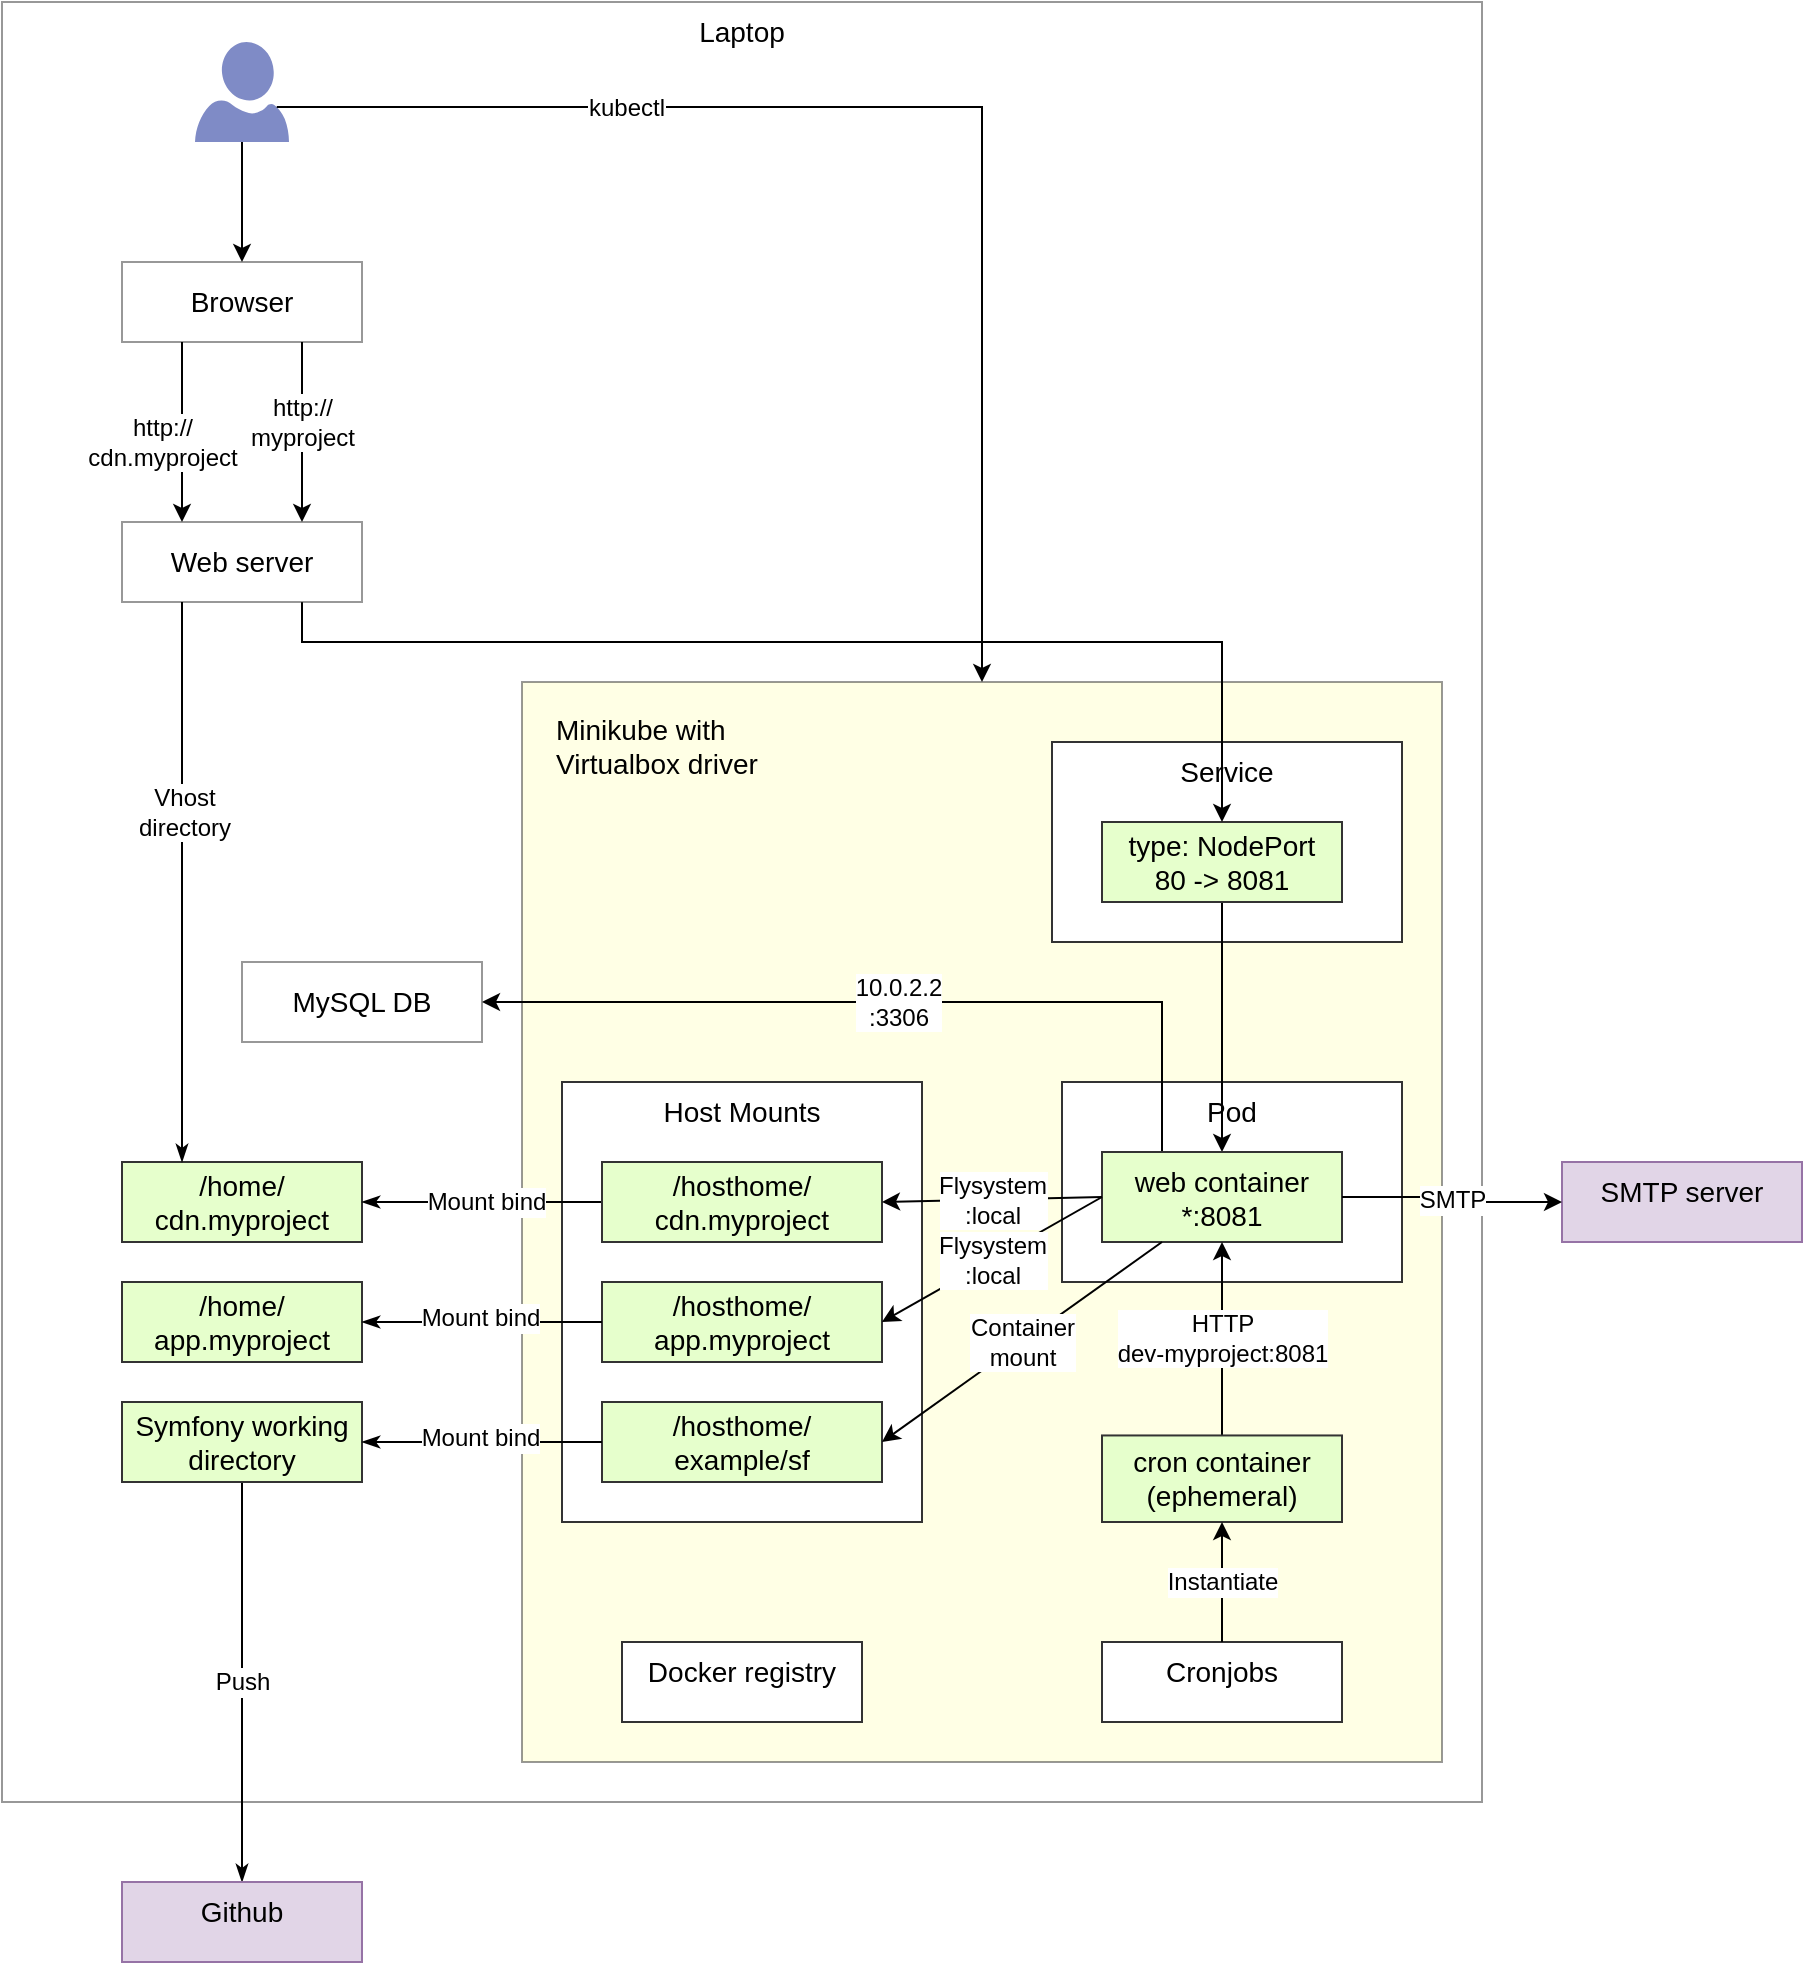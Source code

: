 <mxfile version="13.0.3" type="device" pages="2"><diagram id="CD-Oy-G3Dt3kh0KKEcMO" name="local"><mxGraphModel dx="1102" dy="1611" grid="1" gridSize="10" guides="1" tooltips="1" connect="1" arrows="1" fold="1" page="1" pageScale="1" pageWidth="1169" pageHeight="827" math="0" shadow="0"><root><mxCell id="0"/><mxCell id="1" parent="0"/><mxCell id="qI9795dB_ikiP3LkmKNr-8" value="Laptop" style="rounded=0;whiteSpace=wrap;html=1;strokeColor=#333333;fillColor=#ffffff;strokeWidth=1;verticalAlign=top;fontSize=14;opacity=50;" parent="1" vertex="1"><mxGeometry x="40" y="-200" width="740" height="900" as="geometry"/></mxCell><mxCell id="qI9795dB_ikiP3LkmKNr-9" value="Minikube with&lt;br&gt;Virtualbox driver" style="rounded=0;whiteSpace=wrap;html=1;strokeColor=#333333;strokeWidth=1;fillColor=#FFFFCC;fontSize=14;verticalAlign=top;opacity=50;align=left;spacingLeft=15;spacingTop=9;" parent="1" vertex="1"><mxGeometry x="300" y="140" width="460" height="540" as="geometry"/></mxCell><mxCell id="kAqQNJOQdbnC5wIId_yX-2" value="Cronjobs" style="rounded=0;whiteSpace=wrap;html=1;strokeColor=#333333;strokeWidth=1;fillColor=#ffffff;fontSize=14;verticalAlign=top;" parent="1" vertex="1"><mxGeometry x="590" y="620" width="120" height="40" as="geometry"/></mxCell><mxCell id="qI9795dB_ikiP3LkmKNr-2" value="" style="rounded=0;whiteSpace=wrap;html=1;opacity=0;" parent="1" vertex="1"><mxGeometry x="390" y="390" width="120" height="60" as="geometry"/></mxCell><mxCell id="qI9795dB_ikiP3LkmKNr-5" value="" style="rounded=0;whiteSpace=wrap;html=1;opacity=0;" parent="1" vertex="1"><mxGeometry x="390" y="390" width="120" height="60" as="geometry"/></mxCell><mxCell id="qI9795dB_ikiP3LkmKNr-6" value="" style="whiteSpace=wrap;html=1;aspect=fixed;strokeColor=#000000;opacity=0;" parent="1" vertex="1"><mxGeometry x="100" y="170" width="80" height="80" as="geometry"/></mxCell><mxCell id="qI9795dB_ikiP3LkmKNr-7" value="" style="rounded=0;whiteSpace=wrap;html=1;strokeColor=#000000;opacity=0;" parent="1" vertex="1"><mxGeometry x="60" y="80" width="120" height="60" as="geometry"/></mxCell><mxCell id="qI9795dB_ikiP3LkmKNr-10" value="Service" style="rounded=0;whiteSpace=wrap;html=1;strokeColor=#333333;strokeWidth=1;fillColor=#ffffff;fontSize=14;verticalAlign=top;" parent="1" vertex="1"><mxGeometry x="565" y="170" width="175" height="100" as="geometry"/></mxCell><mxCell id="qI9795dB_ikiP3LkmKNr-11" value="Pod" style="rounded=0;whiteSpace=wrap;html=1;strokeColor=#333333;strokeWidth=1;fillColor=#ffffff;fontSize=14;verticalAlign=top;" parent="1" vertex="1"><mxGeometry x="570" y="340" width="170" height="100" as="geometry"/></mxCell><mxCell id="qI9795dB_ikiP3LkmKNr-17" style="edgeStyle=orthogonalEdgeStyle;rounded=0;orthogonalLoop=1;jettySize=auto;html=1;exitX=0.5;exitY=1;exitDx=0;exitDy=0;entryX=0.5;entryY=0;entryDx=0;entryDy=0;fontSize=12;" parent="1" source="qI9795dB_ikiP3LkmKNr-12" target="qI9795dB_ikiP3LkmKNr-15" edge="1"><mxGeometry relative="1" as="geometry"/></mxCell><mxCell id="qI9795dB_ikiP3LkmKNr-28" value="10.0.2.2&lt;br style=&quot;font-size: 12px;&quot;&gt;:3306" style="edgeStyle=orthogonalEdgeStyle;rounded=0;orthogonalLoop=1;jettySize=auto;html=1;exitX=0.25;exitY=0;exitDx=0;exitDy=0;entryX=1;entryY=0.5;entryDx=0;entryDy=0;fontSize=12;" parent="1" source="qI9795dB_ikiP3LkmKNr-15" target="qI9795dB_ikiP3LkmKNr-27" edge="1"><mxGeometry relative="1" as="geometry"/></mxCell><mxCell id="qI9795dB_ikiP3LkmKNr-12" value="type: NodePort&lt;br&gt;80 -&amp;gt; 8081" style="rounded=0;whiteSpace=wrap;html=1;strokeColor=#333333;strokeWidth=1;fillColor=#E6FFCC;fontSize=14;labelBackgroundColor=#E6FFCC;" parent="1" vertex="1"><mxGeometry x="590" y="210" width="120" height="40" as="geometry"/></mxCell><mxCell id="qI9795dB_ikiP3LkmKNr-15" value="web container&lt;br&gt;*:8081" style="rounded=0;whiteSpace=wrap;html=1;strokeColor=#333333;strokeWidth=1;fillColor=#E6FFCC;fontSize=14;labelBackgroundColor=#E6FFCC;" parent="1" vertex="1"><mxGeometry x="590" y="375" width="120" height="45" as="geometry"/></mxCell><mxCell id="qI9795dB_ikiP3LkmKNr-21" value="HTTP&lt;br style=&quot;font-size: 12px&quot;&gt;dev-myproject:8081" style="rounded=0;orthogonalLoop=1;jettySize=auto;html=1;fontSize=12;exitX=0.5;exitY=0;exitDx=0;exitDy=0;" parent="1" source="qI9795dB_ikiP3LkmKNr-16" target="qI9795dB_ikiP3LkmKNr-15" edge="1"><mxGeometry relative="1" as="geometry"><mxPoint x="830" y="436" as="sourcePoint"/></mxGeometry></mxCell><mxCell id="qI9795dB_ikiP3LkmKNr-16" value="cron container&lt;br&gt;(ephemeral)" style="rounded=0;whiteSpace=wrap;html=1;strokeColor=#333333;strokeWidth=1;fillColor=#E6FFCC;fontSize=14;labelBackgroundColor=#E6FFCC;" parent="1" vertex="1"><mxGeometry x="590" y="516.73" width="120" height="43.27" as="geometry"/></mxCell><mxCell id="qI9795dB_ikiP3LkmKNr-19" style="edgeStyle=orthogonalEdgeStyle;rounded=0;orthogonalLoop=1;jettySize=auto;html=1;exitX=0.75;exitY=1;exitDx=0;exitDy=0;entryX=0.5;entryY=0;entryDx=0;entryDy=0;fontSize=14;" parent="1" source="qI9795dB_ikiP3LkmKNr-38" target="qI9795dB_ikiP3LkmKNr-12" edge="1"><mxGeometry relative="1" as="geometry"><Array as="points"><mxPoint x="190" y="120"/><mxPoint x="650" y="120"/></Array></mxGeometry></mxCell><mxCell id="qI9795dB_ikiP3LkmKNr-18" value="Browser" style="rounded=0;whiteSpace=wrap;html=1;labelBackgroundColor=#FFFFFF;strokeColor=#333333;strokeWidth=1;fillColor=#FFFFFF;fontSize=14;opacity=50;" parent="1" vertex="1"><mxGeometry x="100" y="-70" width="120" height="40" as="geometry"/></mxCell><mxCell id="qI9795dB_ikiP3LkmKNr-23" value="Instantiate" style="edgeStyle=orthogonalEdgeStyle;rounded=0;orthogonalLoop=1;jettySize=auto;html=1;entryX=0.5;entryY=1;entryDx=0;entryDy=0;fontSize=12;exitX=0.5;exitY=0;exitDx=0;exitDy=0;" parent="1" source="kAqQNJOQdbnC5wIId_yX-2" target="qI9795dB_ikiP3LkmKNr-16" edge="1"><mxGeometry relative="1" as="geometry"><mxPoint x="660" y="656" as="sourcePoint"/></mxGeometry></mxCell><mxCell id="qI9795dB_ikiP3LkmKNr-27" value="MySQL DB" style="rounded=0;whiteSpace=wrap;html=1;labelBackgroundColor=#FFFFFF;strokeColor=#333333;strokeWidth=1;fillColor=#FFFFFF;fontSize=14;opacity=50;" parent="1" vertex="1"><mxGeometry x="160" y="280" width="120" height="40" as="geometry"/></mxCell><mxCell id="qI9795dB_ikiP3LkmKNr-29" value="Host Mounts" style="rounded=0;whiteSpace=wrap;html=1;strokeColor=#333333;strokeWidth=1;fillColor=#ffffff;fontSize=14;verticalAlign=top;" parent="1" vertex="1"><mxGeometry x="320" y="340" width="180" height="220" as="geometry"/></mxCell><mxCell id="qI9795dB_ikiP3LkmKNr-30" value="/home/&lt;br&gt;cdn.myproject" style="rounded=0;whiteSpace=wrap;html=1;strokeColor=#333333;strokeWidth=1;fillColor=#E6FFCC;fontSize=14;labelBackgroundColor=#E6FFCC;" parent="1" vertex="1"><mxGeometry x="100" y="380" width="120" height="40" as="geometry"/></mxCell><mxCell id="qI9795dB_ikiP3LkmKNr-31" value="/home/&lt;br&gt;app.myproject" style="rounded=0;whiteSpace=wrap;html=1;strokeColor=#333333;strokeWidth=1;fillColor=#E6FFCC;fontSize=14;labelBackgroundColor=#E6FFCC;" parent="1" vertex="1"><mxGeometry x="100" y="440" width="120" height="40" as="geometry"/></mxCell><mxCell id="qI9795dB_ikiP3LkmKNr-32" value="/hosthome/&lt;br&gt;app.myproject" style="rounded=0;whiteSpace=wrap;html=1;strokeColor=#333333;strokeWidth=1;fillColor=#E6FFCC;fontSize=14;labelBackgroundColor=#E6FFCC;" parent="1" vertex="1"><mxGeometry x="340" y="440" width="140" height="40" as="geometry"/></mxCell><mxCell id="qI9795dB_ikiP3LkmKNr-35" style="edgeStyle=orthogonalEdgeStyle;rounded=0;orthogonalLoop=1;jettySize=auto;html=1;exitX=0;exitY=0.5;exitDx=0;exitDy=0;entryX=1;entryY=0.5;entryDx=0;entryDy=0;fontSize=14;endArrow=classicThin;endFill=1;" parent="1" source="qI9795dB_ikiP3LkmKNr-33" target="qI9795dB_ikiP3LkmKNr-30" edge="1"><mxGeometry relative="1" as="geometry"/></mxCell><mxCell id="kAqQNJOQdbnC5wIId_yX-3" value="Mount bind" style="text;html=1;align=center;verticalAlign=middle;resizable=0;points=[];labelBackgroundColor=#ffffff;fontSize=12;" parent="qI9795dB_ikiP3LkmKNr-35" vertex="1" connectable="0"><mxGeometry x="0.157" y="5" relative="1" as="geometry"><mxPoint x="11" y="-5" as="offset"/></mxGeometry></mxCell><mxCell id="qI9795dB_ikiP3LkmKNr-33" value="/hosthome/&lt;br&gt;cdn.myproject" style="rounded=0;whiteSpace=wrap;html=1;strokeColor=#333333;strokeWidth=1;fillColor=#E6FFCC;fontSize=14;labelBackgroundColor=#E6FFCC;" parent="1" vertex="1"><mxGeometry x="340" y="380" width="140" height="40" as="geometry"/></mxCell><mxCell id="qI9795dB_ikiP3LkmKNr-37" style="edgeStyle=orthogonalEdgeStyle;rounded=0;orthogonalLoop=1;jettySize=auto;html=1;fontSize=14;endArrow=classicThin;endFill=1;entryX=1;entryY=0.5;entryDx=0;entryDy=0;exitX=0;exitY=0.5;exitDx=0;exitDy=0;" parent="1" source="qI9795dB_ikiP3LkmKNr-32" target="qI9795dB_ikiP3LkmKNr-31" edge="1"><mxGeometry relative="1" as="geometry"><mxPoint x="210" y="550" as="sourcePoint"/><mxPoint x="250" y="410" as="targetPoint"/></mxGeometry></mxCell><mxCell id="kAqQNJOQdbnC5wIId_yX-5" value="Mount bind" style="text;html=1;align=center;verticalAlign=middle;resizable=0;points=[];labelBackgroundColor=#ffffff;fontSize=12;" parent="qI9795dB_ikiP3LkmKNr-37" vertex="1" connectable="0"><mxGeometry x="-0.171" y="-2" relative="1" as="geometry"><mxPoint x="-12" as="offset"/></mxGeometry></mxCell><mxCell id="qI9795dB_ikiP3LkmKNr-38" value="Web server" style="rounded=0;whiteSpace=wrap;html=1;labelBackgroundColor=#FFFFFF;strokeColor=#333333;strokeWidth=1;fillColor=#FFFFFF;fontSize=14;opacity=50;" parent="1" vertex="1"><mxGeometry x="100" y="60" width="120" height="40" as="geometry"/></mxCell><mxCell id="qI9795dB_ikiP3LkmKNr-39" style="edgeStyle=orthogonalEdgeStyle;rounded=0;orthogonalLoop=1;jettySize=auto;html=1;exitX=0.25;exitY=1;exitDx=0;exitDy=0;fontSize=14;entryX=0.25;entryY=0;entryDx=0;entryDy=0;" parent="1" source="qI9795dB_ikiP3LkmKNr-18" target="qI9795dB_ikiP3LkmKNr-38" edge="1"><mxGeometry relative="1" as="geometry"><mxPoint x="390" y="110" as="sourcePoint"/><mxPoint x="220" y="80" as="targetPoint"/></mxGeometry></mxCell><mxCell id="qI9795dB_ikiP3LkmKNr-40" value="http://&lt;br style=&quot;font-size: 12px&quot;&gt;cdn.myproject" style="text;html=1;align=center;verticalAlign=middle;resizable=0;points=[];labelBackgroundColor=#ffffff;fontSize=12;" parent="qI9795dB_ikiP3LkmKNr-39" vertex="1" connectable="0"><mxGeometry x="-0.7" relative="1" as="geometry"><mxPoint x="-10" y="36" as="offset"/></mxGeometry></mxCell><mxCell id="qI9795dB_ikiP3LkmKNr-41" style="edgeStyle=orthogonalEdgeStyle;rounded=0;orthogonalLoop=1;jettySize=auto;html=1;fontSize=14;endArrow=classicThin;endFill=1;entryX=0.25;entryY=0;entryDx=0;entryDy=0;exitX=0.25;exitY=1;exitDx=0;exitDy=0;" parent="1" source="qI9795dB_ikiP3LkmKNr-38" target="qI9795dB_ikiP3LkmKNr-30" edge="1"><mxGeometry relative="1" as="geometry"><mxPoint x="350" y="550" as="sourcePoint"/><mxPoint x="270" y="550" as="targetPoint"/></mxGeometry></mxCell><mxCell id="qI9795dB_ikiP3LkmKNr-43" value="Vhost&lt;br style=&quot;font-size: 12px;&quot;&gt;directory" style="text;html=1;align=center;verticalAlign=middle;resizable=0;points=[];labelBackgroundColor=#ffffff;fontSize=12;" parent="qI9795dB_ikiP3LkmKNr-41" vertex="1" connectable="0"><mxGeometry x="-0.138" y="1" relative="1" as="geometry"><mxPoint y="-16" as="offset"/></mxGeometry></mxCell><mxCell id="qI9795dB_ikiP3LkmKNr-42" value="Flysystem&lt;br&gt;:local" style="rounded=0;orthogonalLoop=1;jettySize=auto;html=1;exitX=0;exitY=0.5;exitDx=0;exitDy=0;entryX=1;entryY=0.5;entryDx=0;entryDy=0;fontSize=12;" parent="1" source="qI9795dB_ikiP3LkmKNr-15" target="qI9795dB_ikiP3LkmKNr-33" edge="1"><mxGeometry relative="1" as="geometry"><mxPoint x="390" y="296" as="sourcePoint"/><mxPoint x="390" y="401" as="targetPoint"/></mxGeometry></mxCell><mxCell id="kAqQNJOQdbnC5wIId_yX-17" value="Push" style="edgeStyle=none;rounded=0;orthogonalLoop=1;jettySize=auto;html=1;exitX=0.5;exitY=1;exitDx=0;exitDy=0;entryX=0.5;entryY=0;entryDx=0;entryDy=0;endArrow=classicThin;endFill=1;fontSize=12;" parent="1" source="kAqQNJOQdbnC5wIId_yX-8" target="kAqQNJOQdbnC5wIId_yX-16" edge="1"><mxGeometry relative="1" as="geometry"/></mxCell><mxCell id="kAqQNJOQdbnC5wIId_yX-8" value="Symfony working directory" style="rounded=0;whiteSpace=wrap;html=1;strokeColor=#333333;strokeWidth=1;fillColor=#E6FFCC;fontSize=14;labelBackgroundColor=#E6FFCC;" parent="1" vertex="1"><mxGeometry x="100" y="500" width="120" height="40" as="geometry"/></mxCell><mxCell id="kAqQNJOQdbnC5wIId_yX-9" value="/hosthome/&lt;br&gt;example/sf" style="rounded=0;whiteSpace=wrap;html=1;strokeColor=#333333;strokeWidth=1;fillColor=#E6FFCC;fontSize=14;labelBackgroundColor=#E6FFCC;" parent="1" vertex="1"><mxGeometry x="340" y="500" width="140" height="40" as="geometry"/></mxCell><mxCell id="kAqQNJOQdbnC5wIId_yX-10" style="edgeStyle=orthogonalEdgeStyle;rounded=0;orthogonalLoop=1;jettySize=auto;html=1;fontSize=14;endArrow=classicThin;endFill=1;entryX=1;entryY=0.5;entryDx=0;entryDy=0;exitX=0;exitY=0.5;exitDx=0;exitDy=0;" parent="1" source="kAqQNJOQdbnC5wIId_yX-9" target="kAqQNJOQdbnC5wIId_yX-8" edge="1"><mxGeometry relative="1" as="geometry"><mxPoint x="210" y="610" as="sourcePoint"/><mxPoint x="250" y="470" as="targetPoint"/></mxGeometry></mxCell><mxCell id="kAqQNJOQdbnC5wIId_yX-11" value="Mount bind" style="text;html=1;align=center;verticalAlign=middle;resizable=0;points=[];labelBackgroundColor=#ffffff;fontSize=12;" parent="kAqQNJOQdbnC5wIId_yX-10" vertex="1" connectable="0"><mxGeometry x="-0.171" y="-2" relative="1" as="geometry"><mxPoint x="-12" as="offset"/></mxGeometry></mxCell><mxCell id="kAqQNJOQdbnC5wIId_yX-12" value="Flysystem&lt;br&gt;:local" style="rounded=0;orthogonalLoop=1;jettySize=auto;html=1;exitX=0;exitY=0.5;exitDx=0;exitDy=0;entryX=1;entryY=0.5;entryDx=0;entryDy=0;fontSize=12;" parent="1" source="qI9795dB_ikiP3LkmKNr-15" target="qI9795dB_ikiP3LkmKNr-32" edge="1"><mxGeometry relative="1" as="geometry"><mxPoint x="580" y="407.5" as="sourcePoint"/><mxPoint x="490" y="410" as="targetPoint"/></mxGeometry></mxCell><mxCell id="kAqQNJOQdbnC5wIId_yX-13" value="Container&lt;br style=&quot;font-size: 12px;&quot;&gt;mount" style="rounded=0;orthogonalLoop=1;jettySize=auto;html=1;exitX=0.25;exitY=1;exitDx=0;exitDy=0;entryX=1;entryY=0.5;entryDx=0;entryDy=0;fontSize=12;" parent="1" source="qI9795dB_ikiP3LkmKNr-15" target="kAqQNJOQdbnC5wIId_yX-9" edge="1"><mxGeometry relative="1" as="geometry"><mxPoint x="580" y="407.5" as="sourcePoint"/><mxPoint x="490" y="470" as="targetPoint"/></mxGeometry></mxCell><mxCell id="kAqQNJOQdbnC5wIId_yX-16" value="Github" style="rounded=0;whiteSpace=wrap;html=1;strokeColor=#9673a6;strokeWidth=1;fillColor=#e1d5e7;fontSize=14;verticalAlign=top;" parent="1" vertex="1"><mxGeometry x="100" y="740" width="120" height="40" as="geometry"/></mxCell><mxCell id="khVc3MVUPJsMNLfv0kyo-1" value="" style="aspect=fixed;pointerEvents=1;shadow=0;dashed=0;html=1;strokeColor=none;labelPosition=center;verticalLabelPosition=bottom;verticalAlign=top;align=center;fillColor=#00188D;shape=mxgraph.azure.user;fontSize=12;opacity=50;" parent="1" vertex="1"><mxGeometry x="136.5" y="-180" width="47" height="50" as="geometry"/></mxCell><mxCell id="khVc3MVUPJsMNLfv0kyo-2" style="edgeStyle=orthogonalEdgeStyle;rounded=0;orthogonalLoop=1;jettySize=auto;html=1;fontSize=14;exitX=0.5;exitY=1;exitDx=0;exitDy=0;exitPerimeter=0;" parent="1" source="khVc3MVUPJsMNLfv0kyo-1" edge="1"><mxGeometry relative="1" as="geometry"><mxPoint x="158" y="-90" as="sourcePoint"/><mxPoint x="160" y="-70" as="targetPoint"/></mxGeometry></mxCell><mxCell id="oeBawbYx9fS0iHzKS5hC-1" value="SMTP server" style="rounded=0;whiteSpace=wrap;html=1;strokeColor=#9673a6;strokeWidth=1;fillColor=#e1d5e7;fontSize=14;verticalAlign=top;" parent="1" vertex="1"><mxGeometry x="820" y="380" width="120" height="40" as="geometry"/></mxCell><mxCell id="oeBawbYx9fS0iHzKS5hC-2" value="SMTP" style="edgeStyle=orthogonalEdgeStyle;rounded=0;orthogonalLoop=1;jettySize=auto;html=1;entryX=0;entryY=0.5;entryDx=0;entryDy=0;fontSize=12;exitX=1;exitY=0.5;exitDx=0;exitDy=0;" parent="1" source="qI9795dB_ikiP3LkmKNr-15" target="oeBawbYx9fS0iHzKS5hC-1" edge="1"><mxGeometry relative="1" as="geometry"><mxPoint x="660" y="630" as="sourcePoint"/><mxPoint x="660" y="570" as="targetPoint"/></mxGeometry></mxCell><mxCell id="Ze1fYiRRlX2ecbff7OZR-1" style="edgeStyle=orthogonalEdgeStyle;rounded=0;orthogonalLoop=1;jettySize=auto;html=1;exitX=0.75;exitY=1;exitDx=0;exitDy=0;fontSize=14;entryX=0.75;entryY=0;entryDx=0;entryDy=0;" parent="1" source="qI9795dB_ikiP3LkmKNr-18" target="qI9795dB_ikiP3LkmKNr-38" edge="1"><mxGeometry relative="1" as="geometry"><mxPoint x="160" y="-30" as="sourcePoint"/><mxPoint x="160" y="60" as="targetPoint"/><Array as="points"><mxPoint x="190" y="40"/><mxPoint x="190" y="40"/></Array></mxGeometry></mxCell><mxCell id="Ze1fYiRRlX2ecbff7OZR-2" value="http://&lt;br style=&quot;font-size: 12px&quot;&gt;myproject" style="text;html=1;align=center;verticalAlign=middle;resizable=0;points=[];labelBackgroundColor=#ffffff;fontSize=12;" parent="Ze1fYiRRlX2ecbff7OZR-1" vertex="1" connectable="0"><mxGeometry x="-0.7" relative="1" as="geometry"><mxPoint y="26" as="offset"/></mxGeometry></mxCell><mxCell id="dBjbe-iBq839a2bUaJ9o-1" value="kubectl" style="edgeStyle=orthogonalEdgeStyle;rounded=0;orthogonalLoop=1;jettySize=auto;html=1;fontSize=12;entryX=0.5;entryY=0;entryDx=0;entryDy=0;exitX=0.87;exitY=0.65;exitDx=0;exitDy=0;exitPerimeter=0;" parent="1" source="khVc3MVUPJsMNLfv0kyo-1" target="qI9795dB_ikiP3LkmKNr-9" edge="1"><mxGeometry x="-0.455" relative="1" as="geometry"><mxPoint x="861" y="-150" as="sourcePoint"/><mxPoint x="841.91" y="197.8" as="targetPoint"/><Array as="points"><mxPoint x="530" y="-147"/></Array><mxPoint as="offset"/></mxGeometry></mxCell><mxCell id="0_SCAg2X0PyTgbkeFt21-1" value="Docker registry" style="rounded=0;whiteSpace=wrap;html=1;strokeColor=#333333;strokeWidth=1;fillColor=#ffffff;fontSize=14;verticalAlign=top;" parent="1" vertex="1"><mxGeometry x="350" y="620" width="120" height="40" as="geometry"/></mxCell></root></mxGraphModel></diagram><diagram id="pD1atsw6wyVbtdEgPPiE" name="remote"><mxGraphModel dx="1182" dy="1648" grid="1" gridSize="10" guides="1" tooltips="1" connect="1" arrows="1" fold="1" page="1" pageScale="1" pageWidth="1169" pageHeight="827" math="0" shadow="0"><root><mxCell id="JgCOA27hIYqHURmjyGIn-0"/><mxCell id="JgCOA27hIYqHURmjyGIn-1" parent="JgCOA27hIYqHURmjyGIn-0"/><mxCell id="GyoVTaBV18Ujv5KtylC0-0" value="" style="strokeColor=#dddddd;shadow=1;strokeWidth=1;rounded=1;absoluteArcSize=1;arcSize=2;fillColor=#ffffff;gradientColor=none;fontSize=12;opacity=50;align=left;" parent="JgCOA27hIYqHURmjyGIn-1" vertex="1"><mxGeometry x="960" y="370" width="200" height="110" as="geometry"/></mxCell><mxCell id="GyoVTaBV18Ujv5KtylC0-1" value="Cloud&#10;SQL" style="dashed=0;connectable=0;html=1;fillColor=#5184F3;strokeColor=none;shape=mxgraph.gcp2.hexIcon;prIcon=cloud_sql;part=1;labelPosition=right;verticalLabelPosition=middle;align=left;verticalAlign=middle;spacingLeft=5;fontColor=#999999;fontSize=12;" parent="GyoVTaBV18Ujv5KtylC0-0" vertex="1"><mxGeometry y="0.5" width="44" height="39" relative="1" as="geometry"><mxPoint x="5" y="-55" as="offset"/></mxGeometry></mxCell><mxCell id="l8K0QY8mz5Fqnxq0BqTa-35" value="" style="strokeColor=#dddddd;shadow=1;strokeWidth=1;rounded=1;absoluteArcSize=1;arcSize=2;fillColor=#ffffff;gradientColor=none;fontSize=12;opacity=50;align=left;" parent="JgCOA27hIYqHURmjyGIn-1" vertex="1"><mxGeometry x="621.25" y="160" width="220" height="540" as="geometry"/></mxCell><mxCell id="l8K0QY8mz5Fqnxq0BqTa-36" value="Kubernetes&#10;Engine" style="dashed=0;connectable=0;html=1;fillColor=#5184F3;strokeColor=none;shape=mxgraph.gcp2.hexIcon;prIcon=container_engine;part=1;labelPosition=right;verticalLabelPosition=middle;align=left;verticalAlign=middle;spacingLeft=5;fontColor=#999999;fontSize=12;" parent="l8K0QY8mz5Fqnxq0BqTa-35" vertex="1"><mxGeometry y="0.5" width="44" height="39" relative="1" as="geometry"><mxPoint x="5" y="-270" as="offset"/></mxGeometry></mxCell><mxCell id="xQhjgzCMdKMnRoJqzdaX-7" value="Service" style="rounded=0;whiteSpace=wrap;html=1;strokeColor=#333333;strokeWidth=1;fillColor=#ffffff;fontSize=14;verticalAlign=top;" parent="l8K0QY8mz5Fqnxq0BqTa-35" vertex="1"><mxGeometry x="22.5" y="50" width="177.5" height="100" as="geometry"/></mxCell><mxCell id="xQhjgzCMdKMnRoJqzdaX-14" value="cron container&lt;br&gt;(ephemeral)" style="rounded=0;whiteSpace=wrap;html=1;strokeColor=#333333;strokeWidth=1;fillColor=#E6FFCC;fontSize=14;labelBackgroundColor=#E6FFCC;" parent="l8K0QY8mz5Fqnxq0BqTa-35" vertex="1"><mxGeometry x="52.5" y="376.73" width="120" height="43.27" as="geometry"/></mxCell><mxCell id="xQhjgzCMdKMnRoJqzdaX-2" value="Cronjobs" style="rounded=0;whiteSpace=wrap;html=1;strokeColor=#333333;strokeWidth=1;fillColor=#ffffff;fontSize=14;verticalAlign=top;" parent="l8K0QY8mz5Fqnxq0BqTa-35" vertex="1"><mxGeometry x="52.5" y="470" width="120" height="40" as="geometry"/></mxCell><mxCell id="xQhjgzCMdKMnRoJqzdaX-18" value="Instantiate" style="edgeStyle=orthogonalEdgeStyle;rounded=0;orthogonalLoop=1;jettySize=auto;html=1;entryX=0.5;entryY=1;entryDx=0;entryDy=0;fontSize=12;exitX=0.5;exitY=0;exitDx=0;exitDy=0;" parent="l8K0QY8mz5Fqnxq0BqTa-35" source="xQhjgzCMdKMnRoJqzdaX-2" target="xQhjgzCMdKMnRoJqzdaX-14" edge="1"><mxGeometry relative="1" as="geometry"><mxPoint x="112.5" y="516" as="sourcePoint"/></mxGeometry></mxCell><mxCell id="xQhjgzCMdKMnRoJqzdaX-11" value="type: NodePort&lt;br&gt;80 -&amp;gt; 8081" style="rounded=0;whiteSpace=wrap;html=1;strokeColor=#333333;strokeWidth=1;fillColor=#E6FFCC;fontSize=14;labelBackgroundColor=#E6FFCC;" parent="l8K0QY8mz5Fqnxq0BqTa-35" vertex="1"><mxGeometry x="40" y="90" width="140" height="40" as="geometry"/></mxCell><mxCell id="xQhjgzCMdKMnRoJqzdaX-8" value="Pod" style="rounded=0;whiteSpace=wrap;html=1;strokeColor=#333333;strokeWidth=1;fillColor=#ffffff;fontSize=14;verticalAlign=top;" parent="JgCOA27hIYqHURmjyGIn-1" vertex="1"><mxGeometry x="642.5" y="380" width="177.5" height="100" as="geometry"/></mxCell><mxCell id="l8K0QY8mz5Fqnxq0BqTa-47" value="" style="strokeColor=#dddddd;shadow=1;strokeWidth=1;rounded=1;absoluteArcSize=1;arcSize=2;fillColor=#ffffff;gradientColor=none;fontSize=12;opacity=50;align=left;" parent="JgCOA27hIYqHURmjyGIn-1" vertex="1"><mxGeometry x="959" y="10" width="200" height="110" as="geometry"/></mxCell><mxCell id="l8K0QY8mz5Fqnxq0BqTa-48" value="Cloud&#10;Shell" style="dashed=0;connectable=0;html=1;fillColor=#5184F3;strokeColor=none;shape=mxgraph.gcp2.hexIcon;prIcon=placeholder;part=1;labelPosition=right;verticalLabelPosition=middle;align=left;verticalAlign=middle;spacingLeft=5;fontColor=#999999;fontSize=12;" parent="l8K0QY8mz5Fqnxq0BqTa-47" vertex="1"><mxGeometry y="0.5" width="44" height="39" relative="1" as="geometry"><mxPoint x="5" y="-50" as="offset"/></mxGeometry></mxCell><mxCell id="l8K0QY8mz5Fqnxq0BqTa-39" value="" style="strokeColor=#dddddd;shadow=1;strokeWidth=1;rounded=1;absoluteArcSize=1;arcSize=2;fillColor=#ffffff;gradientColor=none;fontSize=12;opacity=50;align=left;" parent="JgCOA27hIYqHURmjyGIn-1" vertex="1"><mxGeometry x="959" y="210" width="201" height="110" as="geometry"/></mxCell><mxCell id="l8K0QY8mz5Fqnxq0BqTa-40" value="Container&#10;Registry" style="dashed=0;connectable=0;html=1;fillColor=#5184F3;strokeColor=none;shape=mxgraph.gcp2.hexIcon;prIcon=container_registry;part=1;labelPosition=right;verticalLabelPosition=middle;align=left;verticalAlign=middle;spacingLeft=5;fontColor=#999999;fontSize=12;" parent="l8K0QY8mz5Fqnxq0BqTa-39" vertex="1"><mxGeometry y="0.5" width="44" height="39" relative="1" as="geometry"><mxPoint x="5" y="-50" as="offset"/></mxGeometry></mxCell><mxCell id="l8K0QY8mz5Fqnxq0BqTa-29" value="" style="strokeColor=#dddddd;shadow=1;strokeWidth=1;rounded=1;absoluteArcSize=1;arcSize=2;fillColor=#ffffff;gradientColor=none;fontSize=12;opacity=50;align=left;" parent="JgCOA27hIYqHURmjyGIn-1" vertex="1"><mxGeometry x="320" y="300" width="180" height="180" as="geometry"/></mxCell><mxCell id="l8K0QY8mz5Fqnxq0BqTa-30" value="Cloud&#10;Storage" style="dashed=0;connectable=0;html=1;fillColor=#5184F3;strokeColor=none;shape=mxgraph.gcp2.hexIcon;prIcon=cloud_storage;part=1;labelPosition=right;verticalLabelPosition=middle;align=left;verticalAlign=middle;spacingLeft=5;fontColor=#999999;fontSize=12;" parent="l8K0QY8mz5Fqnxq0BqTa-29" vertex="1"><mxGeometry y="0.5" width="44" height="39" relative="1" as="geometry"><mxPoint x="5" y="-90" as="offset"/></mxGeometry></mxCell><mxCell id="l8K0QY8mz5Fqnxq0BqTa-27" value="" style="strokeColor=#dddddd;shadow=1;strokeWidth=1;rounded=1;absoluteArcSize=1;arcSize=2;fillColor=#ffffff;gradientColor=none;fontSize=12;opacity=50;align=left;" parent="JgCOA27hIYqHURmjyGIn-1" vertex="1"><mxGeometry x="620" y="10" width="217.5" height="110" as="geometry"/></mxCell><mxCell id="l8K0QY8mz5Fqnxq0BqTa-28" value="Compute&#10;Engine" style="dashed=0;connectable=0;html=1;fillColor=#5184F3;strokeColor=none;shape=mxgraph.gcp2.hexIcon;prIcon=compute_engine;part=1;labelPosition=right;verticalLabelPosition=middle;align=left;verticalAlign=middle;spacingLeft=5;fontColor=#999999;fontSize=12;" parent="l8K0QY8mz5Fqnxq0BqTa-27" vertex="1"><mxGeometry y="0.5" width="44" height="39" relative="1" as="geometry"><mxPoint x="5" y="-50" as="offset"/></mxGeometry></mxCell><mxCell id="xQhjgzCMdKMnRoJqzdaX-48" value="Web proxy" style="rounded=0;whiteSpace=wrap;html=1;labelBackgroundColor=#FFFFFF;strokeColor=#333333;strokeWidth=1;fillColor=#FFFFFF;fontSize=14;opacity=50;" parent="l8K0QY8mz5Fqnxq0BqTa-27" vertex="1"><mxGeometry x="41.25" y="50" width="140" height="40" as="geometry"/></mxCell><mxCell id="xQhjgzCMdKMnRoJqzdaX-3" value="" style="rounded=0;whiteSpace=wrap;html=1;opacity=0;" parent="JgCOA27hIYqHURmjyGIn-1" vertex="1"><mxGeometry x="450" y="430" width="120" height="60" as="geometry"/></mxCell><mxCell id="xQhjgzCMdKMnRoJqzdaX-4" value="" style="rounded=0;whiteSpace=wrap;html=1;opacity=0;" parent="JgCOA27hIYqHURmjyGIn-1" vertex="1"><mxGeometry x="450" y="430" width="120" height="60" as="geometry"/></mxCell><mxCell id="xQhjgzCMdKMnRoJqzdaX-9" style="edgeStyle=orthogonalEdgeStyle;rounded=0;orthogonalLoop=1;jettySize=auto;html=1;exitX=0.5;exitY=1;exitDx=0;exitDy=0;entryX=0.5;entryY=0;entryDx=0;entryDy=0;fontSize=12;" parent="JgCOA27hIYqHURmjyGIn-1" source="xQhjgzCMdKMnRoJqzdaX-11" target="xQhjgzCMdKMnRoJqzdaX-12" edge="1"><mxGeometry relative="1" as="geometry"/></mxCell><mxCell id="xQhjgzCMdKMnRoJqzdaX-12" value="web container&lt;br&gt;*:8081" style="rounded=0;whiteSpace=wrap;html=1;strokeColor=#333333;strokeWidth=1;fillColor=#E6FFCC;fontSize=14;labelBackgroundColor=#E6FFCC;" parent="JgCOA27hIYqHURmjyGIn-1" vertex="1"><mxGeometry x="662.5" y="415" width="140" height="45" as="geometry"/></mxCell><mxCell id="xQhjgzCMdKMnRoJqzdaX-13" value="HTTP&lt;br style=&quot;font-size: 12px&quot;&gt;dev-myproject:8081" style="rounded=0;orthogonalLoop=1;jettySize=auto;html=1;fontSize=12;exitX=0.5;exitY=0;exitDx=0;exitDy=0;" parent="JgCOA27hIYqHURmjyGIn-1" source="xQhjgzCMdKMnRoJqzdaX-14" target="xQhjgzCMdKMnRoJqzdaX-12" edge="1"><mxGeometry relative="1" as="geometry"><mxPoint x="902.5" y="476" as="sourcePoint"/></mxGeometry></mxCell><mxCell id="xQhjgzCMdKMnRoJqzdaX-15" style="edgeStyle=orthogonalEdgeStyle;rounded=0;orthogonalLoop=1;jettySize=auto;html=1;exitX=0.75;exitY=1;exitDx=0;exitDy=0;entryX=0.75;entryY=0;entryDx=0;entryDy=0;fontSize=14;" parent="JgCOA27hIYqHURmjyGIn-1" source="xQhjgzCMdKMnRoJqzdaX-17" target="xQhjgzCMdKMnRoJqzdaX-48" edge="1"><mxGeometry relative="1" as="geometry"/></mxCell><mxCell id="xQhjgzCMdKMnRoJqzdaX-16" value="https://&lt;br style=&quot;font-size: 12px&quot;&gt;myproject.com" style="text;html=1;align=center;verticalAlign=middle;resizable=0;points=[];labelBackgroundColor=#ffffff;fontSize=12;" parent="xQhjgzCMdKMnRoJqzdaX-15" vertex="1" connectable="0"><mxGeometry x="-0.7" relative="1" as="geometry"><mxPoint x="15" y="22" as="offset"/></mxGeometry></mxCell><mxCell id="xQhjgzCMdKMnRoJqzdaX-17" value="Browser" style="rounded=0;whiteSpace=wrap;html=1;labelBackgroundColor=#FFFFFF;strokeColor=#333333;strokeWidth=1;fillColor=#FFFFFF;fontSize=14;opacity=50;" parent="JgCOA27hIYqHURmjyGIn-1" vertex="1"><mxGeometry x="660" y="-100" width="141.25" height="40" as="geometry"/></mxCell><mxCell id="xQhjgzCMdKMnRoJqzdaX-19" value="MySQL DB" style="rounded=0;whiteSpace=wrap;html=1;labelBackgroundColor=#FFFFFF;strokeColor=#333333;strokeWidth=1;fillColor=#FFFFFF;fontSize=14;opacity=50;" parent="JgCOA27hIYqHURmjyGIn-1" vertex="1"><mxGeometry x="980" y="420" width="160" height="40" as="geometry"/></mxCell><mxCell id="xQhjgzCMdKMnRoJqzdaX-23" value="gs://&lt;br&gt;app.myproject.com" style="rounded=0;whiteSpace=wrap;html=1;strokeColor=#333333;strokeWidth=1;fillColor=#E6FFCC;fontSize=14;labelBackgroundColor=#E6FFCC;" parent="JgCOA27hIYqHURmjyGIn-1" vertex="1"><mxGeometry x="340" y="420" width="140" height="40" as="geometry"/></mxCell><mxCell id="xQhjgzCMdKMnRoJqzdaX-26" value="gs://&lt;br&gt;cdn.myproject.com" style="rounded=0;whiteSpace=wrap;html=1;strokeColor=#333333;strokeWidth=1;fillColor=#E6FFCC;fontSize=14;labelBackgroundColor=#E6FFCC;" parent="JgCOA27hIYqHURmjyGIn-1" vertex="1"><mxGeometry x="340" y="360" width="140" height="40" as="geometry"/></mxCell><mxCell id="xQhjgzCMdKMnRoJqzdaX-30" style="edgeStyle=orthogonalEdgeStyle;rounded=0;orthogonalLoop=1;jettySize=auto;html=1;exitX=0.25;exitY=1;exitDx=0;exitDy=0;fontSize=14;entryX=0.5;entryY=0;entryDx=0;entryDy=0;" parent="JgCOA27hIYqHURmjyGIn-1" source="xQhjgzCMdKMnRoJqzdaX-48" target="xQhjgzCMdKMnRoJqzdaX-26" edge="1"><mxGeometry relative="1" as="geometry"><mxPoint x="450" y="150" as="sourcePoint"/><mxPoint x="380" y="440" as="targetPoint"/><Array as="points"><mxPoint x="696" y="150"/><mxPoint x="410" y="150"/></Array></mxGeometry></mxCell><mxCell id="4-bVatJKmxRMtBbXGYET-2" value="http://storage.googleapis.com/&lt;br&gt;cdn.example.com" style="text;html=1;align=center;verticalAlign=middle;resizable=0;points=[];labelBackgroundColor=#ffffff;fontSize=12;" parent="xQhjgzCMdKMnRoJqzdaX-30" vertex="1" connectable="0"><mxGeometry x="0.223" y="1" relative="1" as="geometry"><mxPoint x="-2.5" y="49" as="offset"/></mxGeometry></mxCell><mxCell id="xQhjgzCMdKMnRoJqzdaX-34" value="Flysystem&lt;br&gt;:gs" style="rounded=0;orthogonalLoop=1;jettySize=auto;html=1;exitX=0;exitY=0.5;exitDx=0;exitDy=0;entryX=1;entryY=0.5;entryDx=0;entryDy=0;fontSize=12;" parent="JgCOA27hIYqHURmjyGIn-1" source="xQhjgzCMdKMnRoJqzdaX-12" target="xQhjgzCMdKMnRoJqzdaX-26" edge="1"><mxGeometry relative="1" as="geometry"><mxPoint x="450" y="336" as="sourcePoint"/><mxPoint x="450" y="441" as="targetPoint"/></mxGeometry></mxCell><mxCell id="xQhjgzCMdKMnRoJqzdaX-35" value="Pull" style="edgeStyle=none;rounded=0;orthogonalLoop=1;jettySize=auto;html=1;exitX=0.5;exitY=0;exitDx=0;exitDy=0;entryX=0.5;entryY=1;entryDx=0;entryDy=0;endArrow=classicThin;endFill=1;fontSize=12;" parent="JgCOA27hIYqHURmjyGIn-1" source="l8K0QY8mz5Fqnxq0BqTa-47" target="xQhjgzCMdKMnRoJqzdaX-42" edge="1"><mxGeometry relative="1" as="geometry"><mxPoint x="1060" y="20" as="sourcePoint"/></mxGeometry></mxCell><mxCell id="xQhjgzCMdKMnRoJqzdaX-40" value="Flysystem&lt;br&gt;:gs" style="rounded=0;orthogonalLoop=1;jettySize=auto;html=1;exitX=0;exitY=0.5;exitDx=0;exitDy=0;entryX=1;entryY=0.5;entryDx=0;entryDy=0;fontSize=12;" parent="JgCOA27hIYqHURmjyGIn-1" source="xQhjgzCMdKMnRoJqzdaX-12" target="xQhjgzCMdKMnRoJqzdaX-23" edge="1"><mxGeometry relative="1" as="geometry"><mxPoint x="640" y="447.5" as="sourcePoint"/><mxPoint x="550" y="450" as="targetPoint"/></mxGeometry></mxCell><mxCell id="xQhjgzCMdKMnRoJqzdaX-42" value="Github" style="rounded=0;whiteSpace=wrap;html=1;strokeColor=#9673a6;strokeWidth=1;fillColor=#e1d5e7;fontSize=14;verticalAlign=top;" parent="JgCOA27hIYqHURmjyGIn-1" vertex="1"><mxGeometry x="1000" y="-90" width="120" height="40" as="geometry"/></mxCell><mxCell id="xQhjgzCMdKMnRoJqzdaX-46" value="" style="edgeStyle=none;rounded=0;orthogonalLoop=1;jettySize=auto;html=1;endArrow=classicThin;endFill=1;fontSize=12;" parent="JgCOA27hIYqHURmjyGIn-1" source="xQhjgzCMdKMnRoJqzdaX-12" target="xQhjgzCMdKMnRoJqzdaX-19" edge="1"><mxGeometry relative="1" as="geometry"><mxPoint x="1000" y="440" as="targetPoint"/></mxGeometry></mxCell><mxCell id="NoufLmdXdTbGh47_Lb7S-2" style="edgeStyle=orthogonalEdgeStyle;rounded=0;orthogonalLoop=1;jettySize=auto;html=1;exitX=0.75;exitY=1;exitDx=0;exitDy=0;fontSize=14;entryX=0.75;entryY=0;entryDx=0;entryDy=0;" parent="JgCOA27hIYqHURmjyGIn-1" source="xQhjgzCMdKMnRoJqzdaX-48" target="xQhjgzCMdKMnRoJqzdaX-11" edge="1"><mxGeometry relative="1" as="geometry"><mxPoint x="730" y="-40" as="sourcePoint"/><mxPoint x="730" y="70" as="targetPoint"/><Array as="points"/></mxGeometry></mxCell><mxCell id="NoufLmdXdTbGh47_Lb7S-8" value="Push" style="edgeStyle=none;rounded=0;orthogonalLoop=1;jettySize=auto;html=1;exitX=0.5;exitY=1;exitDx=0;exitDy=0;entryX=0.5;entryY=0;entryDx=0;entryDy=0;endArrow=classicThin;endFill=1;fontSize=12;" parent="JgCOA27hIYqHURmjyGIn-1" source="NoufLmdXdTbGh47_Lb7S-5" target="NoufLmdXdTbGh47_Lb7S-7" edge="1"><mxGeometry relative="1" as="geometry"><mxPoint x="1080" y="490" as="sourcePoint"/><mxPoint x="1080" y="690" as="targetPoint"/></mxGeometry></mxCell><mxCell id="NoufLmdXdTbGh47_Lb7S-9" value="Pull" style="edgeStyle=orthogonalEdgeStyle;rounded=0;orthogonalLoop=1;jettySize=auto;html=1;endArrow=classicThin;endFill=1;fontSize=12;exitX=1;exitY=0.75;exitDx=0;exitDy=0;entryX=0;entryY=0.5;entryDx=0;entryDy=0;" parent="JgCOA27hIYqHURmjyGIn-1" source="xQhjgzCMdKMnRoJqzdaX-7" target="NoufLmdXdTbGh47_Lb7S-7" edge="1"><mxGeometry relative="1" as="geometry"><mxPoint x="890" y="310" as="sourcePoint"/><mxPoint x="960" y="270" as="targetPoint"/><Array as="points"><mxPoint x="821" y="280"/></Array></mxGeometry></mxCell><mxCell id="NoufLmdXdTbGh47_Lb7S-7" value="Docker images" style="rounded=0;whiteSpace=wrap;html=1;labelBackgroundColor=#FFFFFF;strokeColor=#333333;strokeWidth=1;fillColor=#FFFFFF;fontSize=14;opacity=50;" parent="JgCOA27hIYqHURmjyGIn-1" vertex="1"><mxGeometry x="980" y="260" width="160" height="40" as="geometry"/></mxCell><mxCell id="NoufLmdXdTbGh47_Lb7S-5" value="PHP Deployer" style="rounded=0;whiteSpace=wrap;html=1;labelBackgroundColor=#FFFFFF;strokeColor=#333333;strokeWidth=1;fillColor=#FFFFFF;fontSize=14;opacity=50;" parent="JgCOA27hIYqHURmjyGIn-1" vertex="1"><mxGeometry x="980" y="60" width="160" height="40" as="geometry"/></mxCell><mxCell id="l8K0QY8mz5Fqnxq0BqTa-0" value="" style="aspect=fixed;pointerEvents=1;shadow=0;dashed=0;html=1;strokeColor=none;labelPosition=center;verticalLabelPosition=bottom;verticalAlign=top;align=center;fillColor=#00188D;shape=mxgraph.azure.user;fontSize=12;opacity=50;" parent="JgCOA27hIYqHURmjyGIn-1" vertex="1"><mxGeometry x="837.5" y="-190" width="47" height="50" as="geometry"/></mxCell><mxCell id="l8K0QY8mz5Fqnxq0BqTa-1" style="edgeStyle=orthogonalEdgeStyle;rounded=0;orthogonalLoop=1;jettySize=auto;html=1;fontSize=14;exitX=0.14;exitY=0.65;exitDx=0;exitDy=0;exitPerimeter=0;entryX=0.5;entryY=0;entryDx=0;entryDy=0;" parent="JgCOA27hIYqHURmjyGIn-1" source="l8K0QY8mz5Fqnxq0BqTa-0" target="xQhjgzCMdKMnRoJqzdaX-17" edge="1"><mxGeometry relative="1" as="geometry"><mxPoint x="718" y="-110" as="sourcePoint"/><mxPoint x="720" y="-90" as="targetPoint"/></mxGeometry></mxCell><mxCell id="l8K0QY8mz5Fqnxq0BqTa-2" value="SSH" style="edgeStyle=orthogonalEdgeStyle;rounded=0;orthogonalLoop=1;jettySize=auto;html=1;fontSize=12;exitX=0.87;exitY=0.65;exitDx=0;exitDy=0;exitPerimeter=0;entryX=0;entryY=0.5;entryDx=0;entryDy=0;" parent="JgCOA27hIYqHURmjyGIn-1" source="l8K0QY8mz5Fqnxq0BqTa-0" target="l8K0QY8mz5Fqnxq0BqTa-47" edge="1"><mxGeometry relative="1" as="geometry"><mxPoint x="730" y="-140" as="sourcePoint"/><mxPoint x="959" y="78" as="targetPoint"/><Array as="points"><mxPoint x="920" y="-157"/><mxPoint x="920" y="65"/></Array></mxGeometry></mxCell><mxCell id="l8K0QY8mz5Fqnxq0BqTa-3" value="Pull" style="edgeStyle=orthogonalEdgeStyle;rounded=0;orthogonalLoop=1;jettySize=auto;html=1;endArrow=classicThin;endFill=1;fontSize=12;exitX=1;exitY=0.5;exitDx=0;exitDy=0;entryX=0;entryY=0.75;entryDx=0;entryDy=0;" parent="JgCOA27hIYqHURmjyGIn-1" source="xQhjgzCMdKMnRoJqzdaX-2" target="NoufLmdXdTbGh47_Lb7S-7" edge="1"><mxGeometry x="0.552" relative="1" as="geometry"><mxPoint x="830" y="290" as="sourcePoint"/><mxPoint x="960" y="270" as="targetPoint"/><Array as="points"><mxPoint x="920" y="650"/><mxPoint x="920" y="290"/></Array><mxPoint as="offset"/></mxGeometry></mxCell><mxCell id="LFrdeZY4lqC6zOzC9uTl-0" value="SMTP server" style="rounded=0;whiteSpace=wrap;html=1;strokeColor=#9673a6;strokeWidth=1;fillColor=#e1d5e7;fontSize=14;verticalAlign=top;" parent="JgCOA27hIYqHURmjyGIn-1" vertex="1"><mxGeometry x="1000" y="520" width="120" height="40" as="geometry"/></mxCell><mxCell id="LFrdeZY4lqC6zOzC9uTl-1" value="SMTP" style="edgeStyle=orthogonalEdgeStyle;rounded=0;orthogonalLoop=1;jettySize=auto;html=1;entryX=0;entryY=0.5;entryDx=0;entryDy=0;fontSize=12;exitX=1;exitY=0.75;exitDx=0;exitDy=0;" parent="JgCOA27hIYqHURmjyGIn-1" source="xQhjgzCMdKMnRoJqzdaX-12" target="LFrdeZY4lqC6zOzC9uTl-0" edge="1"><mxGeometry relative="1" as="geometry"><mxPoint x="890" y="537.5" as="sourcePoint"/><mxPoint x="840" y="710" as="targetPoint"/><Array as="points"><mxPoint x="880" y="449"/><mxPoint x="880" y="540"/></Array></mxGeometry></mxCell><mxCell id="4-bVatJKmxRMtBbXGYET-0" style="edgeStyle=orthogonalEdgeStyle;rounded=0;orthogonalLoop=1;jettySize=auto;html=1;exitX=0.25;exitY=1;exitDx=0;exitDy=0;entryX=0.25;entryY=0;entryDx=0;entryDy=0;fontSize=14;" parent="JgCOA27hIYqHURmjyGIn-1" source="xQhjgzCMdKMnRoJqzdaX-17" target="xQhjgzCMdKMnRoJqzdaX-48" edge="1"><mxGeometry relative="1" as="geometry"><mxPoint x="700" y="-50" as="sourcePoint"/><mxPoint x="700" y="60" as="targetPoint"/></mxGeometry></mxCell><mxCell id="4-bVatJKmxRMtBbXGYET-1" value="https://&lt;br&gt;cdn.myproject.com" style="text;html=1;align=center;verticalAlign=middle;resizable=0;points=[];labelBackgroundColor=#ffffff;fontSize=12;" parent="4-bVatJKmxRMtBbXGYET-0" vertex="1" connectable="0"><mxGeometry x="-0.7" relative="1" as="geometry"><mxPoint x="-15.31" y="22" as="offset"/></mxGeometry></mxCell><mxCell id="4-bVatJKmxRMtBbXGYET-3" value="kubectl" style="edgeStyle=orthogonalEdgeStyle;rounded=0;orthogonalLoop=1;jettySize=auto;html=1;fontSize=12;entryX=1.003;entryY=0.07;entryDx=0;entryDy=0;exitX=0.5;exitY=1;exitDx=0;exitDy=0;exitPerimeter=0;entryPerimeter=0;" parent="JgCOA27hIYqHURmjyGIn-1" source="l8K0QY8mz5Fqnxq0BqTa-0" target="l8K0QY8mz5Fqnxq0BqTa-35" edge="1"><mxGeometry x="-0.455" relative="1" as="geometry"><mxPoint x="870" y="-140" as="sourcePoint"/><mxPoint x="969" y="80" as="targetPoint"/><Array as="points"><mxPoint x="861" y="198"/></Array><mxPoint as="offset"/></mxGeometry></mxCell></root></mxGraphModel></diagram></mxfile>